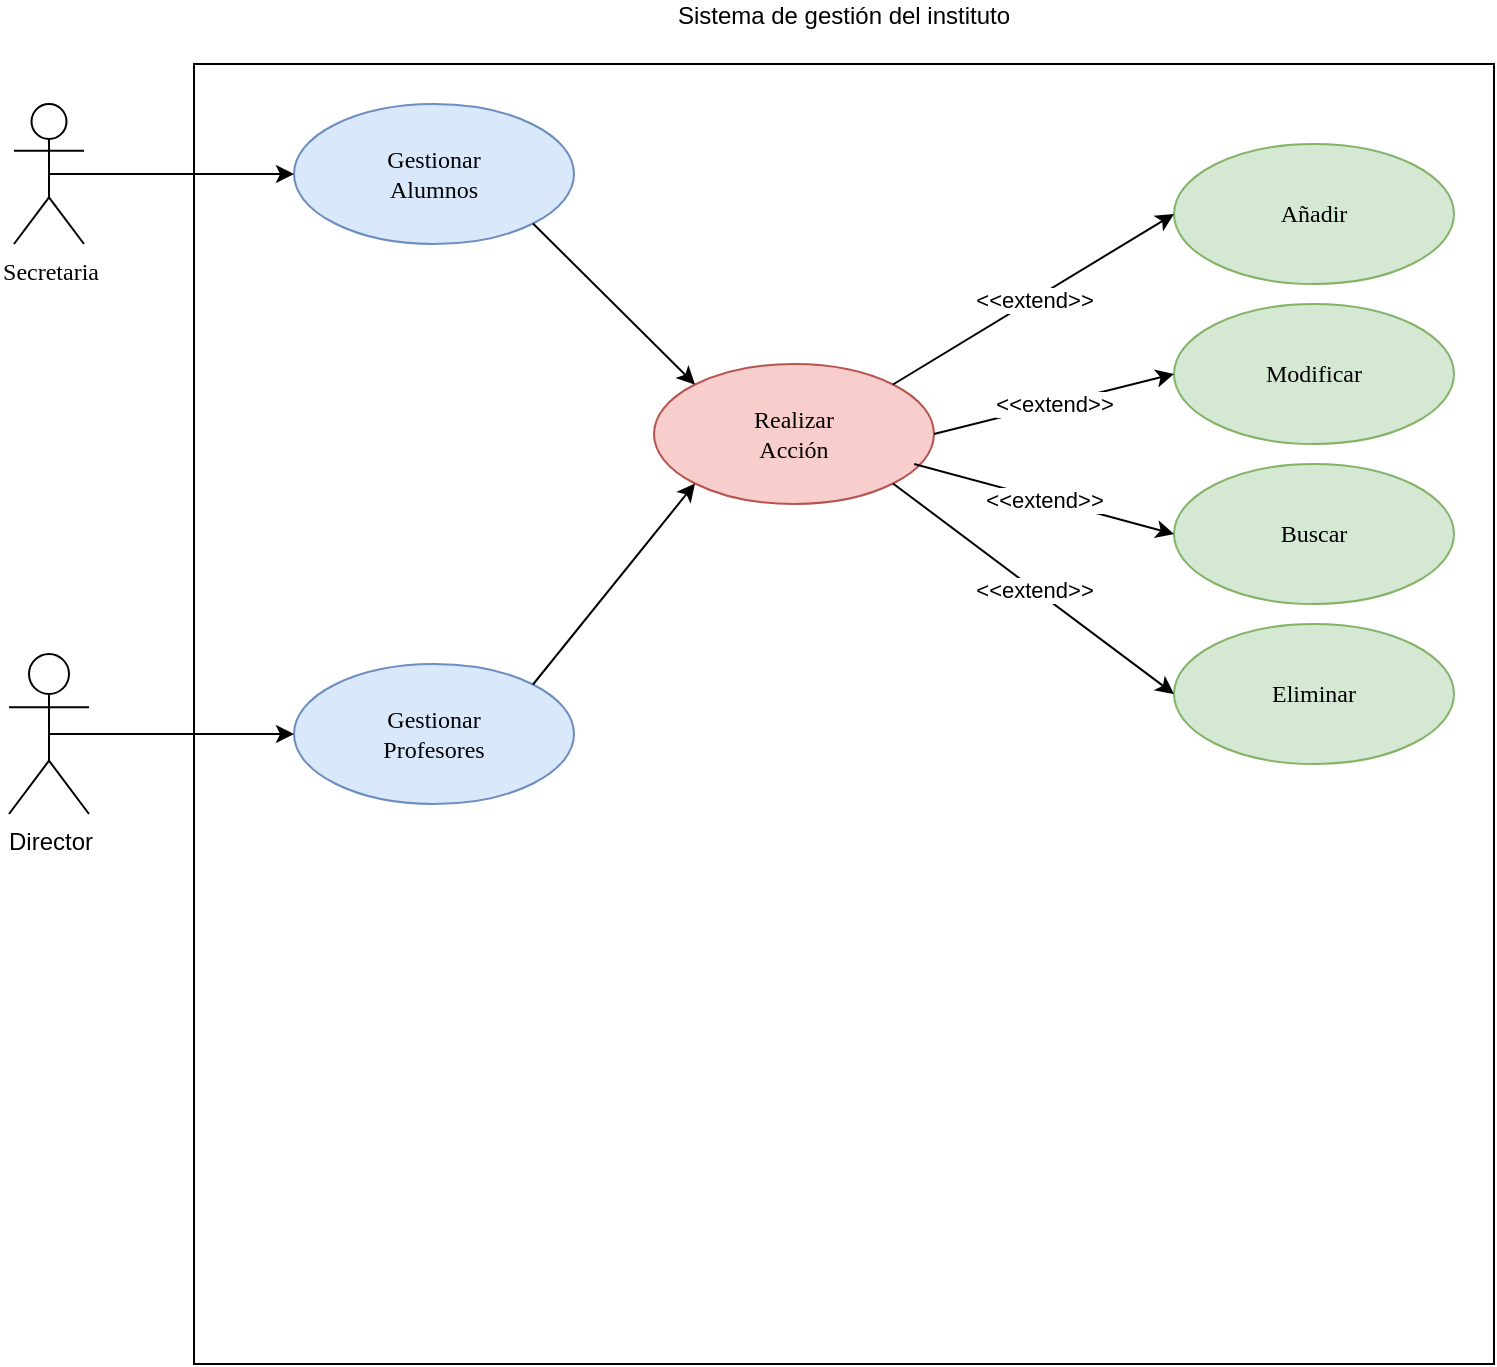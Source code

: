 <mxfile version="15.7.3" type="github">
  <diagram id="C5RBs43oDa-KdzZeNtuy" name="Page-1">
    <mxGraphModel dx="2183" dy="1940" grid="1" gridSize="10" guides="1" tooltips="1" connect="1" arrows="1" fold="1" page="1" pageScale="1" pageWidth="827" pageHeight="1169" math="0" shadow="0">
      <root>
        <mxCell id="WIyWlLk6GJQsqaUBKTNV-0" />
        <mxCell id="WIyWlLk6GJQsqaUBKTNV-1" parent="WIyWlLk6GJQsqaUBKTNV-0" />
        <mxCell id="CCxpbM_6_cSvE4r4ky-L-0" value="&lt;div&gt;Sistema de gestión del instituto&lt;/div&gt;&lt;div&gt;&lt;br&gt;&lt;/div&gt;" style="whiteSpace=wrap;html=1;aspect=fixed;fillColor=none;labelPosition=center;verticalLabelPosition=top;align=center;verticalAlign=bottom;" vertex="1" parent="WIyWlLk6GJQsqaUBKTNV-1">
          <mxGeometry x="10" y="20" width="650" height="650" as="geometry" />
        </mxCell>
        <mxCell id="CCxpbM_6_cSvE4r4ky-L-5" value="&lt;div&gt;Añadir&lt;/div&gt;" style="ellipse;whiteSpace=wrap;html=1;fontFamily=Verdana;fillColor=#d5e8d4;strokeColor=#82b366;" vertex="1" parent="WIyWlLk6GJQsqaUBKTNV-1">
          <mxGeometry x="500" y="60" width="140" height="70" as="geometry" />
        </mxCell>
        <mxCell id="CCxpbM_6_cSvE4r4ky-L-6" value="Secretaria" style="shape=umlActor;verticalLabelPosition=bottom;verticalAlign=top;html=1;outlineConnect=0;fontFamily=Verdana;fillColor=none;" vertex="1" parent="WIyWlLk6GJQsqaUBKTNV-1">
          <mxGeometry x="-80" y="40" width="35" height="70" as="geometry" />
        </mxCell>
        <mxCell id="CCxpbM_6_cSvE4r4ky-L-8" value="&lt;div&gt;Modificar&lt;/div&gt;" style="ellipse;whiteSpace=wrap;html=1;fontFamily=Verdana;fillColor=#d5e8d4;strokeColor=#82b366;" vertex="1" parent="WIyWlLk6GJQsqaUBKTNV-1">
          <mxGeometry x="500" y="140" width="140" height="70" as="geometry" />
        </mxCell>
        <mxCell id="CCxpbM_6_cSvE4r4ky-L-9" value="Buscar" style="ellipse;whiteSpace=wrap;html=1;fontFamily=Verdana;fillColor=#d5e8d4;strokeColor=#82b366;" vertex="1" parent="WIyWlLk6GJQsqaUBKTNV-1">
          <mxGeometry x="500" y="220" width="140" height="70" as="geometry" />
        </mxCell>
        <mxCell id="CCxpbM_6_cSvE4r4ky-L-10" value="&lt;div&gt;Eliminar&lt;/div&gt;" style="ellipse;whiteSpace=wrap;html=1;fontFamily=Verdana;fillColor=#d5e8d4;strokeColor=#82b366;" vertex="1" parent="WIyWlLk6GJQsqaUBKTNV-1">
          <mxGeometry x="500" y="300" width="140" height="70" as="geometry" />
        </mxCell>
        <mxCell id="CCxpbM_6_cSvE4r4ky-L-11" value="&lt;div&gt;Director&lt;/div&gt;" style="shape=umlActor;verticalLabelPosition=bottom;verticalAlign=top;html=1;outlineConnect=0;fontFamily=Helvetica;fillColor=none;" vertex="1" parent="WIyWlLk6GJQsqaUBKTNV-1">
          <mxGeometry x="-82.5" y="315" width="40" height="80" as="geometry" />
        </mxCell>
        <mxCell id="CCxpbM_6_cSvE4r4ky-L-14" value="&lt;div&gt;Gestionar&lt;/div&gt;&lt;div&gt;Alumnos&lt;/div&gt;" style="ellipse;whiteSpace=wrap;html=1;fontFamily=Verdana;fillColor=#dae8fc;strokeColor=#6c8ebf;" vertex="1" parent="WIyWlLk6GJQsqaUBKTNV-1">
          <mxGeometry x="60" y="40" width="140" height="70" as="geometry" />
        </mxCell>
        <mxCell id="CCxpbM_6_cSvE4r4ky-L-15" value="&lt;div&gt;Gestionar&lt;/div&gt;&lt;div&gt;Profesores&lt;/div&gt;" style="ellipse;whiteSpace=wrap;html=1;fontFamily=Verdana;fillColor=#dae8fc;strokeColor=#6c8ebf;" vertex="1" parent="WIyWlLk6GJQsqaUBKTNV-1">
          <mxGeometry x="60" y="320" width="140" height="70" as="geometry" />
        </mxCell>
        <mxCell id="CCxpbM_6_cSvE4r4ky-L-17" value="&lt;div&gt;Realizar &lt;br&gt;&lt;/div&gt;&lt;div&gt;Acción&lt;/div&gt;" style="ellipse;whiteSpace=wrap;html=1;fontFamily=Verdana;fillColor=#f8cecc;strokeColor=#b85450;" vertex="1" parent="WIyWlLk6GJQsqaUBKTNV-1">
          <mxGeometry x="240" y="170" width="140" height="70" as="geometry" />
        </mxCell>
        <mxCell id="CCxpbM_6_cSvE4r4ky-L-18" value="" style="endArrow=classic;html=1;rounded=0;fontFamily=Helvetica;exitX=0.5;exitY=0.5;exitDx=0;exitDy=0;exitPerimeter=0;entryX=0;entryY=0.5;entryDx=0;entryDy=0;" edge="1" parent="WIyWlLk6GJQsqaUBKTNV-1" source="CCxpbM_6_cSvE4r4ky-L-11" target="CCxpbM_6_cSvE4r4ky-L-15">
          <mxGeometry width="50" height="50" relative="1" as="geometry">
            <mxPoint x="350" y="310" as="sourcePoint" />
            <mxPoint x="400" y="260" as="targetPoint" />
          </mxGeometry>
        </mxCell>
        <mxCell id="CCxpbM_6_cSvE4r4ky-L-19" value="" style="endArrow=classic;html=1;rounded=0;fontFamily=Helvetica;exitX=0.5;exitY=0.5;exitDx=0;exitDy=0;exitPerimeter=0;" edge="1" parent="WIyWlLk6GJQsqaUBKTNV-1" source="CCxpbM_6_cSvE4r4ky-L-6" target="CCxpbM_6_cSvE4r4ky-L-14">
          <mxGeometry width="50" height="50" relative="1" as="geometry">
            <mxPoint x="350" y="310" as="sourcePoint" />
            <mxPoint x="400" y="260" as="targetPoint" />
          </mxGeometry>
        </mxCell>
        <mxCell id="CCxpbM_6_cSvE4r4ky-L-21" value="" style="endArrow=classic;html=1;rounded=0;fontFamily=Helvetica;exitX=1;exitY=0;exitDx=0;exitDy=0;entryX=0;entryY=1;entryDx=0;entryDy=0;" edge="1" parent="WIyWlLk6GJQsqaUBKTNV-1" source="CCxpbM_6_cSvE4r4ky-L-15" target="CCxpbM_6_cSvE4r4ky-L-17">
          <mxGeometry width="50" height="50" relative="1" as="geometry">
            <mxPoint x="350" y="310" as="sourcePoint" />
            <mxPoint x="400" y="260" as="targetPoint" />
          </mxGeometry>
        </mxCell>
        <mxCell id="CCxpbM_6_cSvE4r4ky-L-23" value="" style="endArrow=classic;html=1;rounded=0;fontFamily=Helvetica;exitX=1;exitY=1;exitDx=0;exitDy=0;entryX=0;entryY=0;entryDx=0;entryDy=0;" edge="1" parent="WIyWlLk6GJQsqaUBKTNV-1" source="CCxpbM_6_cSvE4r4ky-L-14" target="CCxpbM_6_cSvE4r4ky-L-17">
          <mxGeometry width="50" height="50" relative="1" as="geometry">
            <mxPoint x="189.497" y="340.251" as="sourcePoint" />
            <mxPoint x="284" y="225" as="targetPoint" />
          </mxGeometry>
        </mxCell>
        <mxCell id="CCxpbM_6_cSvE4r4ky-L-24" value="&amp;lt;&amp;lt;extend&amp;gt;&amp;gt;" style="endArrow=classic;html=1;rounded=0;fontFamily=Helvetica;exitX=1;exitY=0;exitDx=0;exitDy=0;entryX=0;entryY=0.5;entryDx=0;entryDy=0;" edge="1" parent="WIyWlLk6GJQsqaUBKTNV-1" source="CCxpbM_6_cSvE4r4ky-L-17" target="CCxpbM_6_cSvE4r4ky-L-5">
          <mxGeometry width="50" height="50" relative="1" as="geometry">
            <mxPoint x="199.497" y="350.251" as="sourcePoint" />
            <mxPoint x="294" y="235" as="targetPoint" />
          </mxGeometry>
        </mxCell>
        <mxCell id="CCxpbM_6_cSvE4r4ky-L-25" value="&amp;lt;&amp;lt;extend&amp;gt;&amp;gt;" style="endArrow=classic;html=1;rounded=0;fontFamily=Helvetica;exitX=1;exitY=0.5;exitDx=0;exitDy=0;entryX=0;entryY=0.5;entryDx=0;entryDy=0;" edge="1" parent="WIyWlLk6GJQsqaUBKTNV-1" source="CCxpbM_6_cSvE4r4ky-L-17" target="CCxpbM_6_cSvE4r4ky-L-8">
          <mxGeometry width="50" height="50" relative="1" as="geometry">
            <mxPoint x="369.497" y="190.251" as="sourcePoint" />
            <mxPoint x="510" y="105" as="targetPoint" />
          </mxGeometry>
        </mxCell>
        <mxCell id="CCxpbM_6_cSvE4r4ky-L-26" value="&lt;div&gt;&amp;lt;&amp;lt;extend&amp;gt;&amp;gt;&lt;/div&gt;" style="endArrow=classic;html=1;rounded=0;fontFamily=Helvetica;exitX=0.929;exitY=0.714;exitDx=0;exitDy=0;entryX=0;entryY=0.5;entryDx=0;entryDy=0;exitPerimeter=0;" edge="1" parent="WIyWlLk6GJQsqaUBKTNV-1" source="CCxpbM_6_cSvE4r4ky-L-17" target="CCxpbM_6_cSvE4r4ky-L-9">
          <mxGeometry width="50" height="50" relative="1" as="geometry">
            <mxPoint x="379.497" y="200.251" as="sourcePoint" />
            <mxPoint x="520" y="115" as="targetPoint" />
          </mxGeometry>
        </mxCell>
        <mxCell id="CCxpbM_6_cSvE4r4ky-L-27" value="&amp;lt;&amp;lt;extend&amp;gt;&amp;gt;" style="endArrow=classic;html=1;rounded=0;fontFamily=Helvetica;exitX=1;exitY=1;exitDx=0;exitDy=0;entryX=0;entryY=0.5;entryDx=0;entryDy=0;" edge="1" parent="WIyWlLk6GJQsqaUBKTNV-1" source="CCxpbM_6_cSvE4r4ky-L-17" target="CCxpbM_6_cSvE4r4ky-L-10">
          <mxGeometry width="50" height="50" relative="1" as="geometry">
            <mxPoint x="390" y="215" as="sourcePoint" />
            <mxPoint x="510" y="185" as="targetPoint" />
          </mxGeometry>
        </mxCell>
      </root>
    </mxGraphModel>
  </diagram>
</mxfile>
